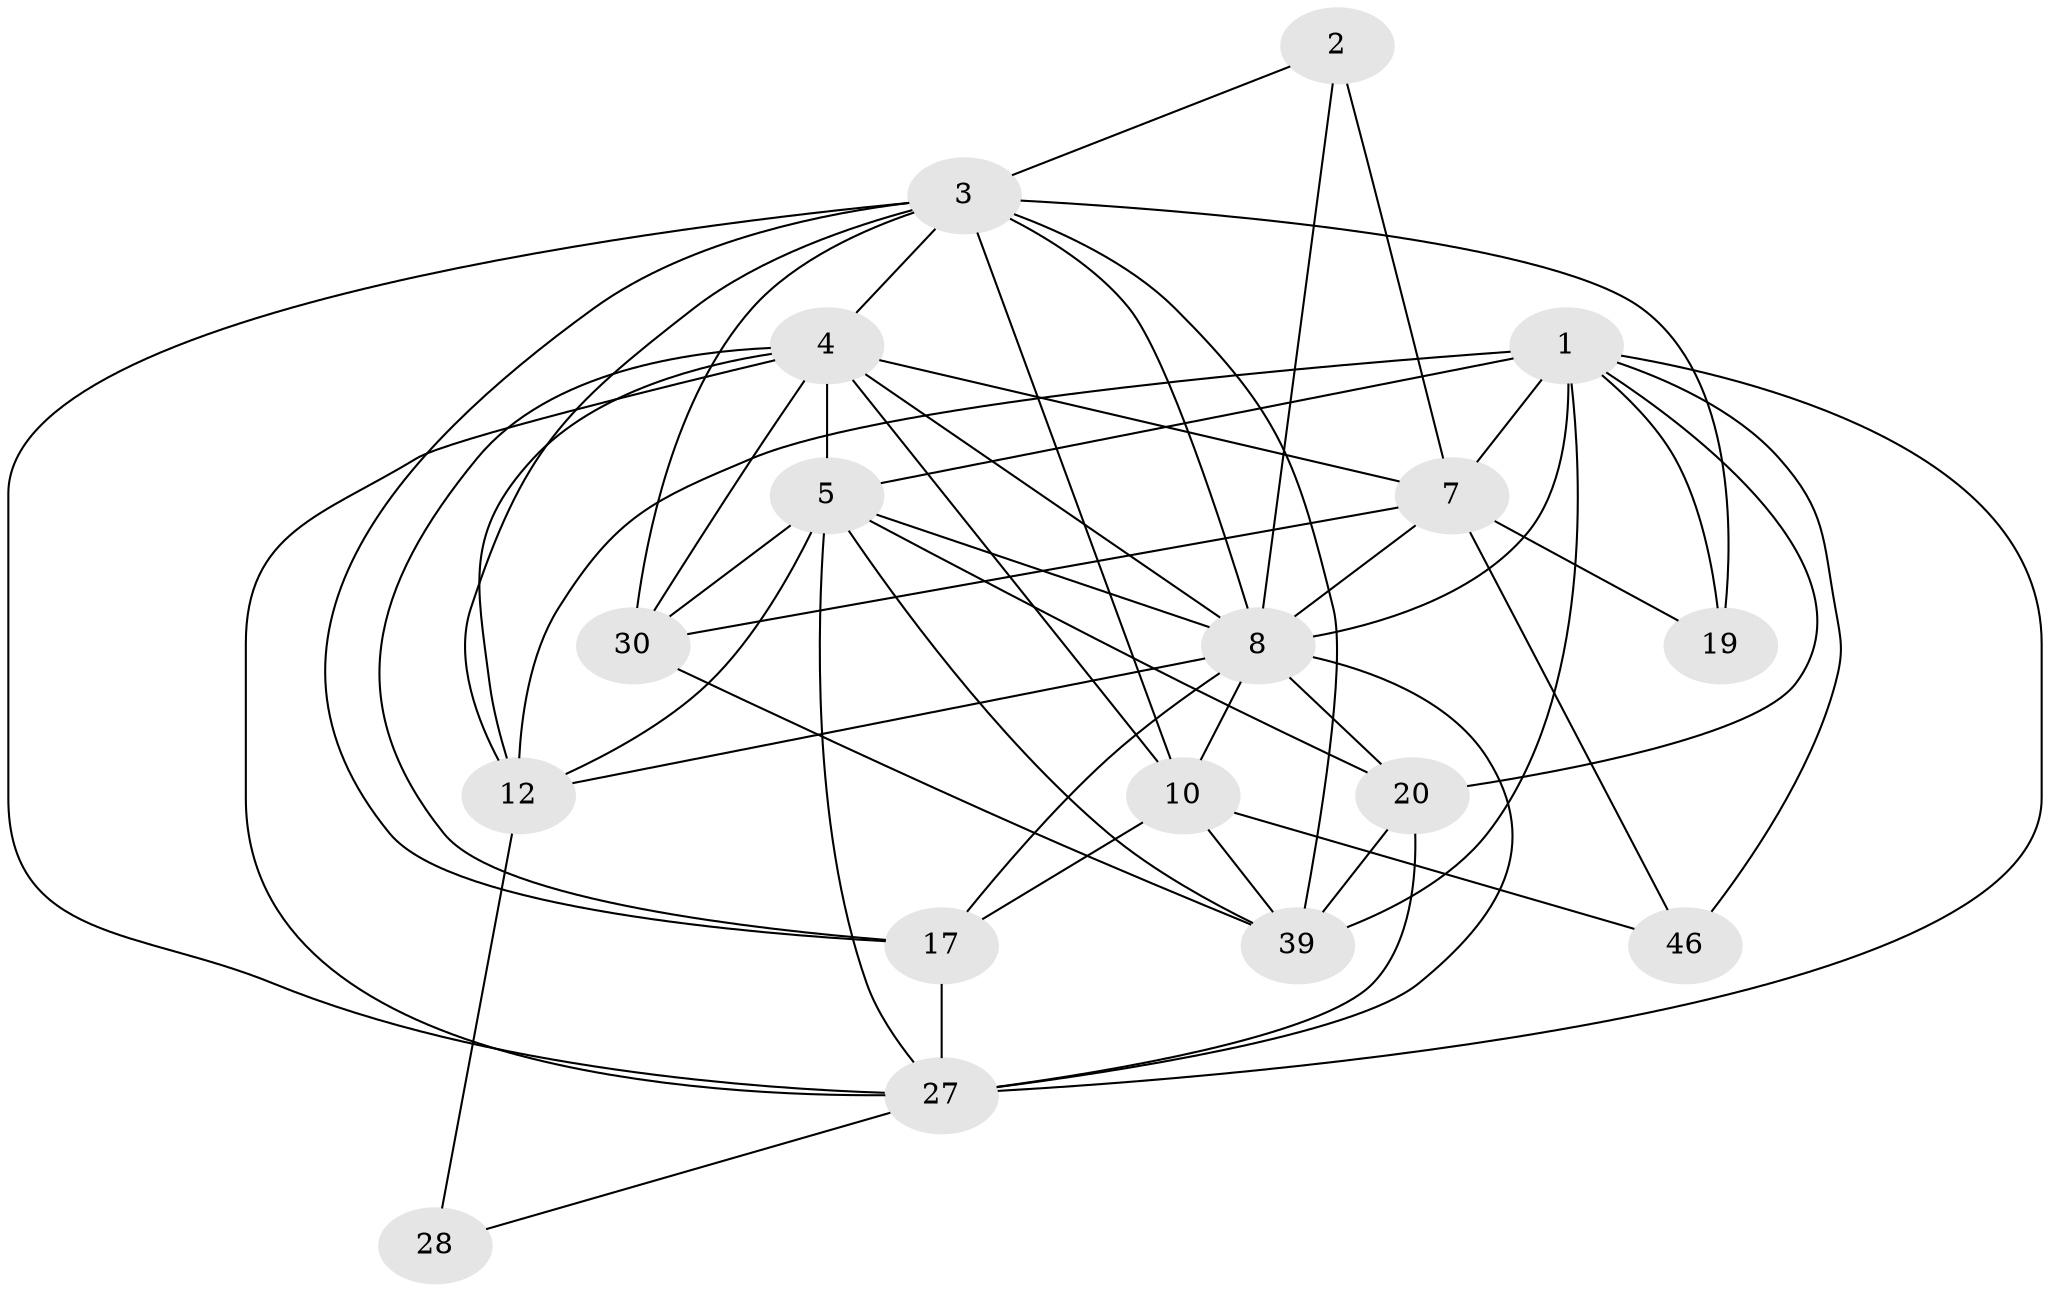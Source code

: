 // original degree distribution, {5: 0.10714285714285714, 4: 0.26785714285714285, 2: 0.125, 6: 0.16071428571428573, 3: 0.30357142857142855, 7: 0.017857142857142856, 8: 0.017857142857142856}
// Generated by graph-tools (version 1.1) at 2025/19/03/04/25 18:19:01]
// undirected, 17 vertices, 53 edges
graph export_dot {
graph [start="1"]
  node [color=gray90,style=filled];
  1 [super="+11+32"];
  2;
  3 [super="+14"];
  4 [super="+45+6"];
  5 [super="+53+18"];
  7 [super="+51+42+9"];
  8 [super="+15+29+36+22+48+33"];
  10 [super="+40+13"];
  12 [super="+55+35"];
  17 [super="+34"];
  19 [super="+25"];
  20;
  27 [super="+50+54"];
  28;
  30 [super="+47"];
  39 [super="+41"];
  46;
  1 -- 8 [weight=2];
  1 -- 12 [weight=2];
  1 -- 7 [weight=3];
  1 -- 5;
  1 -- 27 [weight=2];
  1 -- 46;
  1 -- 19;
  1 -- 20;
  1 -- 39;
  2 -- 7;
  2 -- 8 [weight=2];
  2 -- 3;
  3 -- 4;
  3 -- 39 [weight=2];
  3 -- 8;
  3 -- 10;
  3 -- 12 [weight=2];
  3 -- 17;
  3 -- 19;
  3 -- 27;
  3 -- 30;
  4 -- 7 [weight=2];
  4 -- 12;
  4 -- 27 [weight=2];
  4 -- 10;
  4 -- 17;
  4 -- 5;
  4 -- 8;
  4 -- 30;
  5 -- 20;
  5 -- 12 [weight=2];
  5 -- 30;
  5 -- 8;
  5 -- 39;
  5 -- 27;
  7 -- 19;
  7 -- 30;
  7 -- 46;
  7 -- 8;
  8 -- 12;
  8 -- 20;
  8 -- 17;
  8 -- 27;
  8 -- 10;
  10 -- 39 [weight=2];
  10 -- 46;
  10 -- 17;
  12 -- 28;
  17 -- 27 [weight=3];
  20 -- 27;
  20 -- 39 [weight=2];
  27 -- 28;
  30 -- 39;
}
